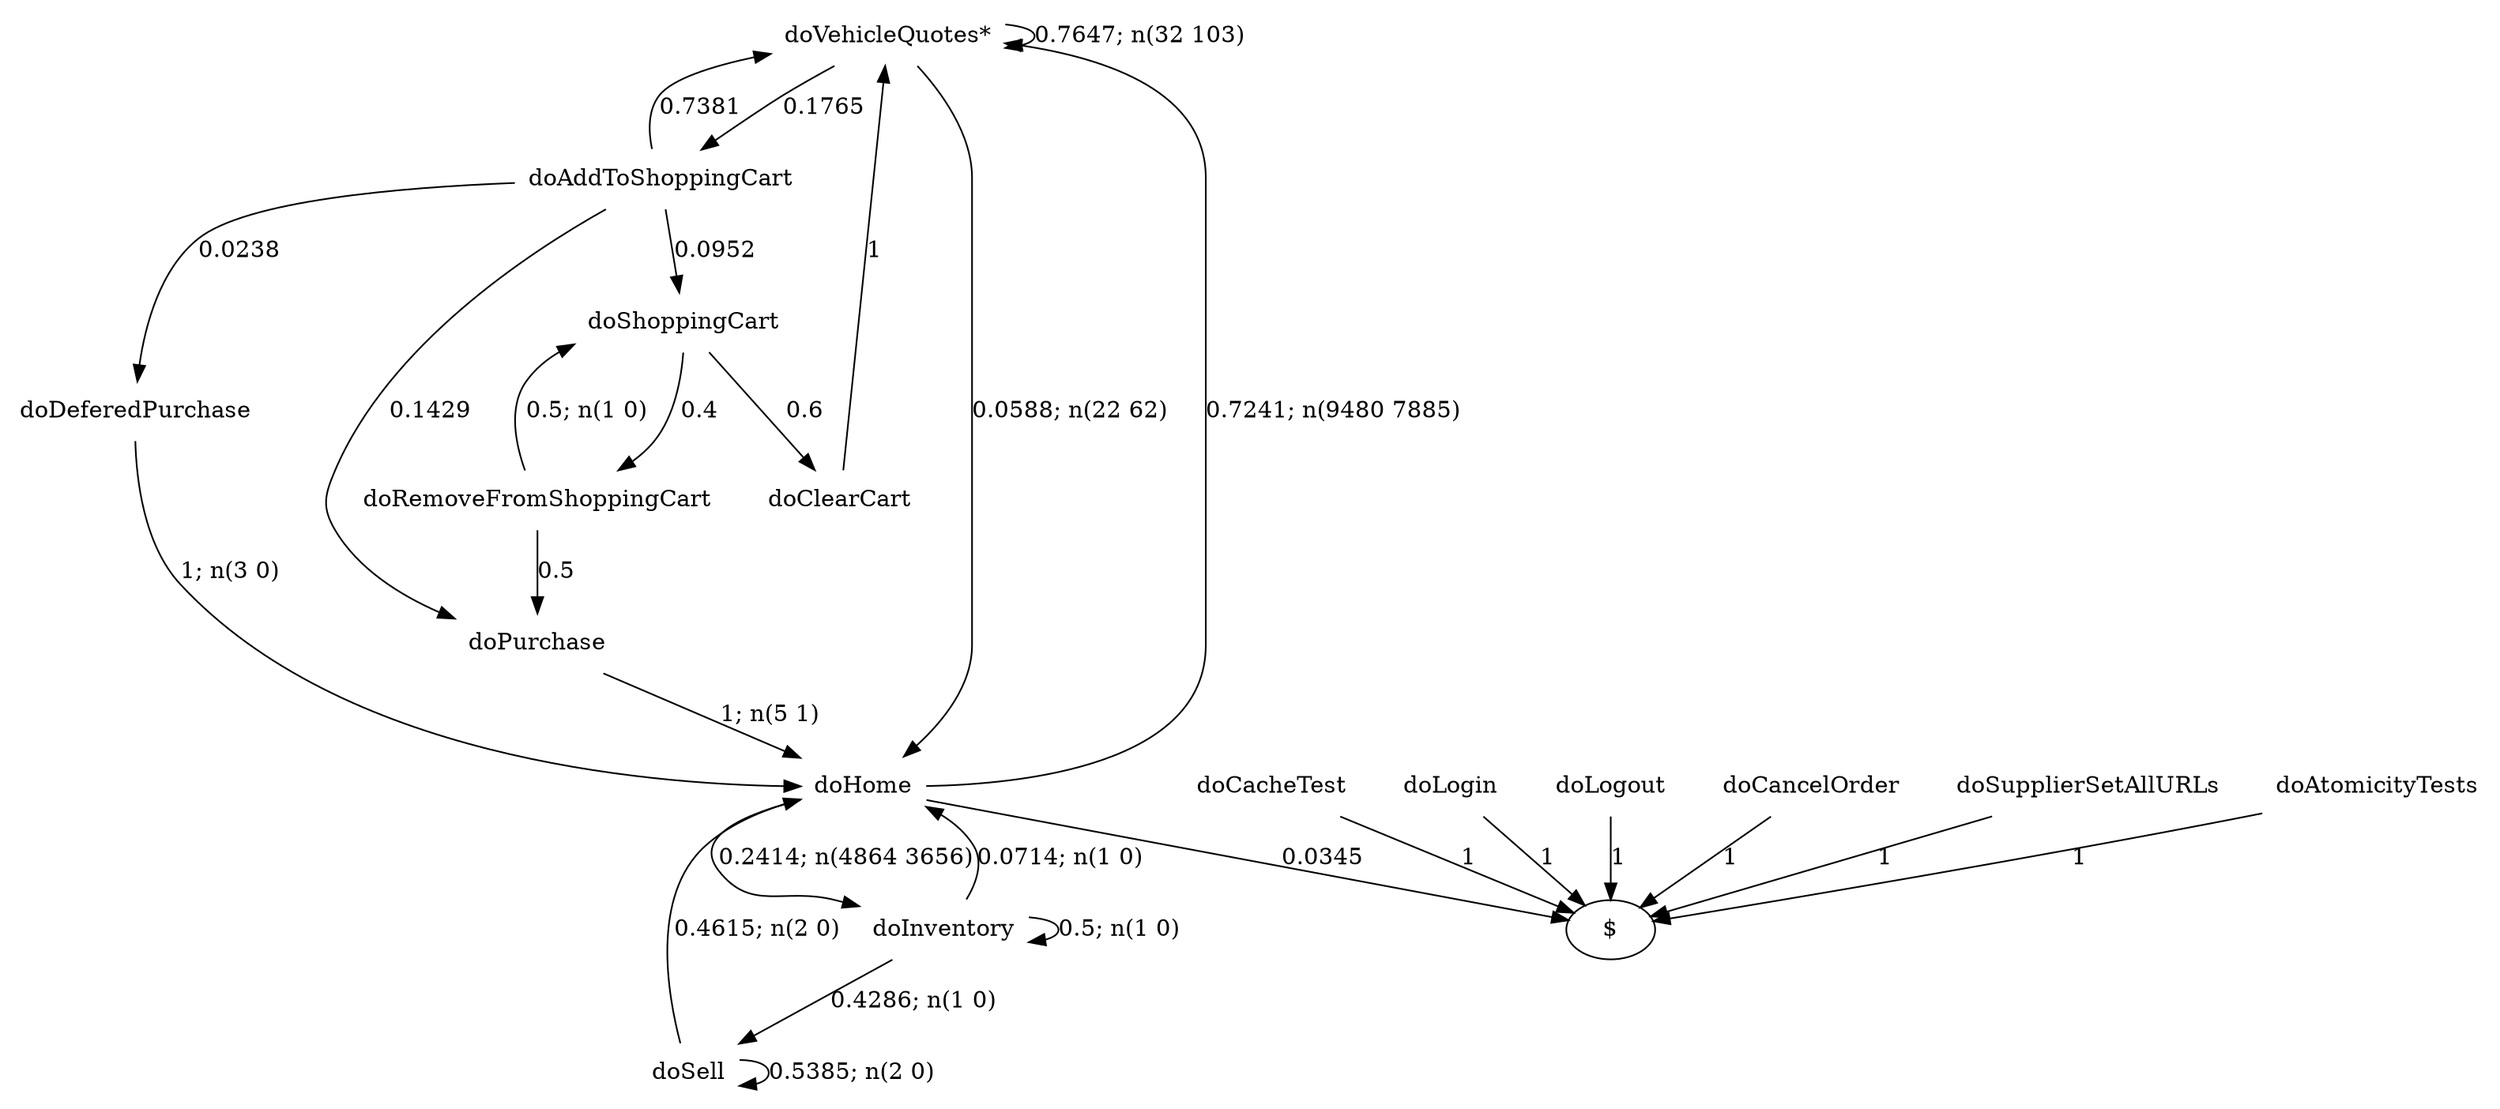 digraph G {"doVehicleQuotes*" [label="doVehicleQuotes*",shape=none];"doSupplierSetAllURLs" [label="doSupplierSetAllURLs",shape=none];"doAtomicityTests" [label="doAtomicityTests",shape=none];"doCacheTest" [label="doCacheTest",shape=none];"doLogin" [label="doLogin",shape=none];"doAddToShoppingCart" [label="doAddToShoppingCart",shape=none];"doDeferedPurchase" [label="doDeferedPurchase",shape=none];"doHome" [label="doHome",shape=none];"doShoppingCart" [label="doShoppingCart",shape=none];"doClearCart" [label="doClearCart",shape=none];"doPurchase" [label="doPurchase",shape=none];"doInventory" [label="doInventory",shape=none];"doSell" [label="doSell",shape=none];"doLogout" [label="doLogout",shape=none];"doCancelOrder" [label="doCancelOrder",shape=none];"doRemoveFromShoppingCart" [label="doRemoveFromShoppingCart",shape=none];"doVehicleQuotes*"->"doVehicleQuotes*" [style=solid,label="0.7647; n(32 103)"];"doVehicleQuotes*"->"doAddToShoppingCart" [style=solid,label="0.1765"];"doVehicleQuotes*"->"doHome" [style=solid,label="0.0588; n(22 62)"];"doSupplierSetAllURLs"->"$" [style=solid,label="1"];"doAtomicityTests"->"$" [style=solid,label="1"];"doCacheTest"->"$" [style=solid,label="1"];"doLogin"->"$" [style=solid,label="1"];"doAddToShoppingCart"->"doVehicleQuotes*" [style=solid,label="0.7381"];"doAddToShoppingCart"->"doDeferedPurchase" [style=solid,label="0.0238"];"doAddToShoppingCart"->"doShoppingCart" [style=solid,label="0.0952"];"doAddToShoppingCart"->"doPurchase" [style=solid,label="0.1429"];"doDeferedPurchase"->"doHome" [style=solid,label="1; n(3 0)"];"doHome"->"doVehicleQuotes*" [style=solid,label="0.7241; n(9480 7885)"];"doHome"->"doInventory" [style=solid,label="0.2414; n(4864 3656)"];"doHome"->"$" [style=solid,label="0.0345"];"doShoppingCart"->"doClearCart" [style=solid,label="0.6"];"doShoppingCart"->"doRemoveFromShoppingCart" [style=solid,label="0.4"];"doClearCart"->"doVehicleQuotes*" [style=solid,label="1"];"doPurchase"->"doHome" [style=solid,label="1; n(5 1)"];"doInventory"->"doHome" [style=solid,label="0.0714; n(1 0)"];"doInventory"->"doInventory" [style=solid,label="0.5; n(1 0)"];"doInventory"->"doSell" [style=solid,label="0.4286; n(1 0)"];"doSell"->"doHome" [style=solid,label="0.4615; n(2 0)"];"doSell"->"doSell" [style=solid,label="0.5385; n(2 0)"];"doLogout"->"$" [style=solid,label="1"];"doCancelOrder"->"$" [style=solid,label="1"];"doRemoveFromShoppingCart"->"doShoppingCart" [style=solid,label="0.5; n(1 0)"];"doRemoveFromShoppingCart"->"doPurchase" [style=solid,label="0.5"];}